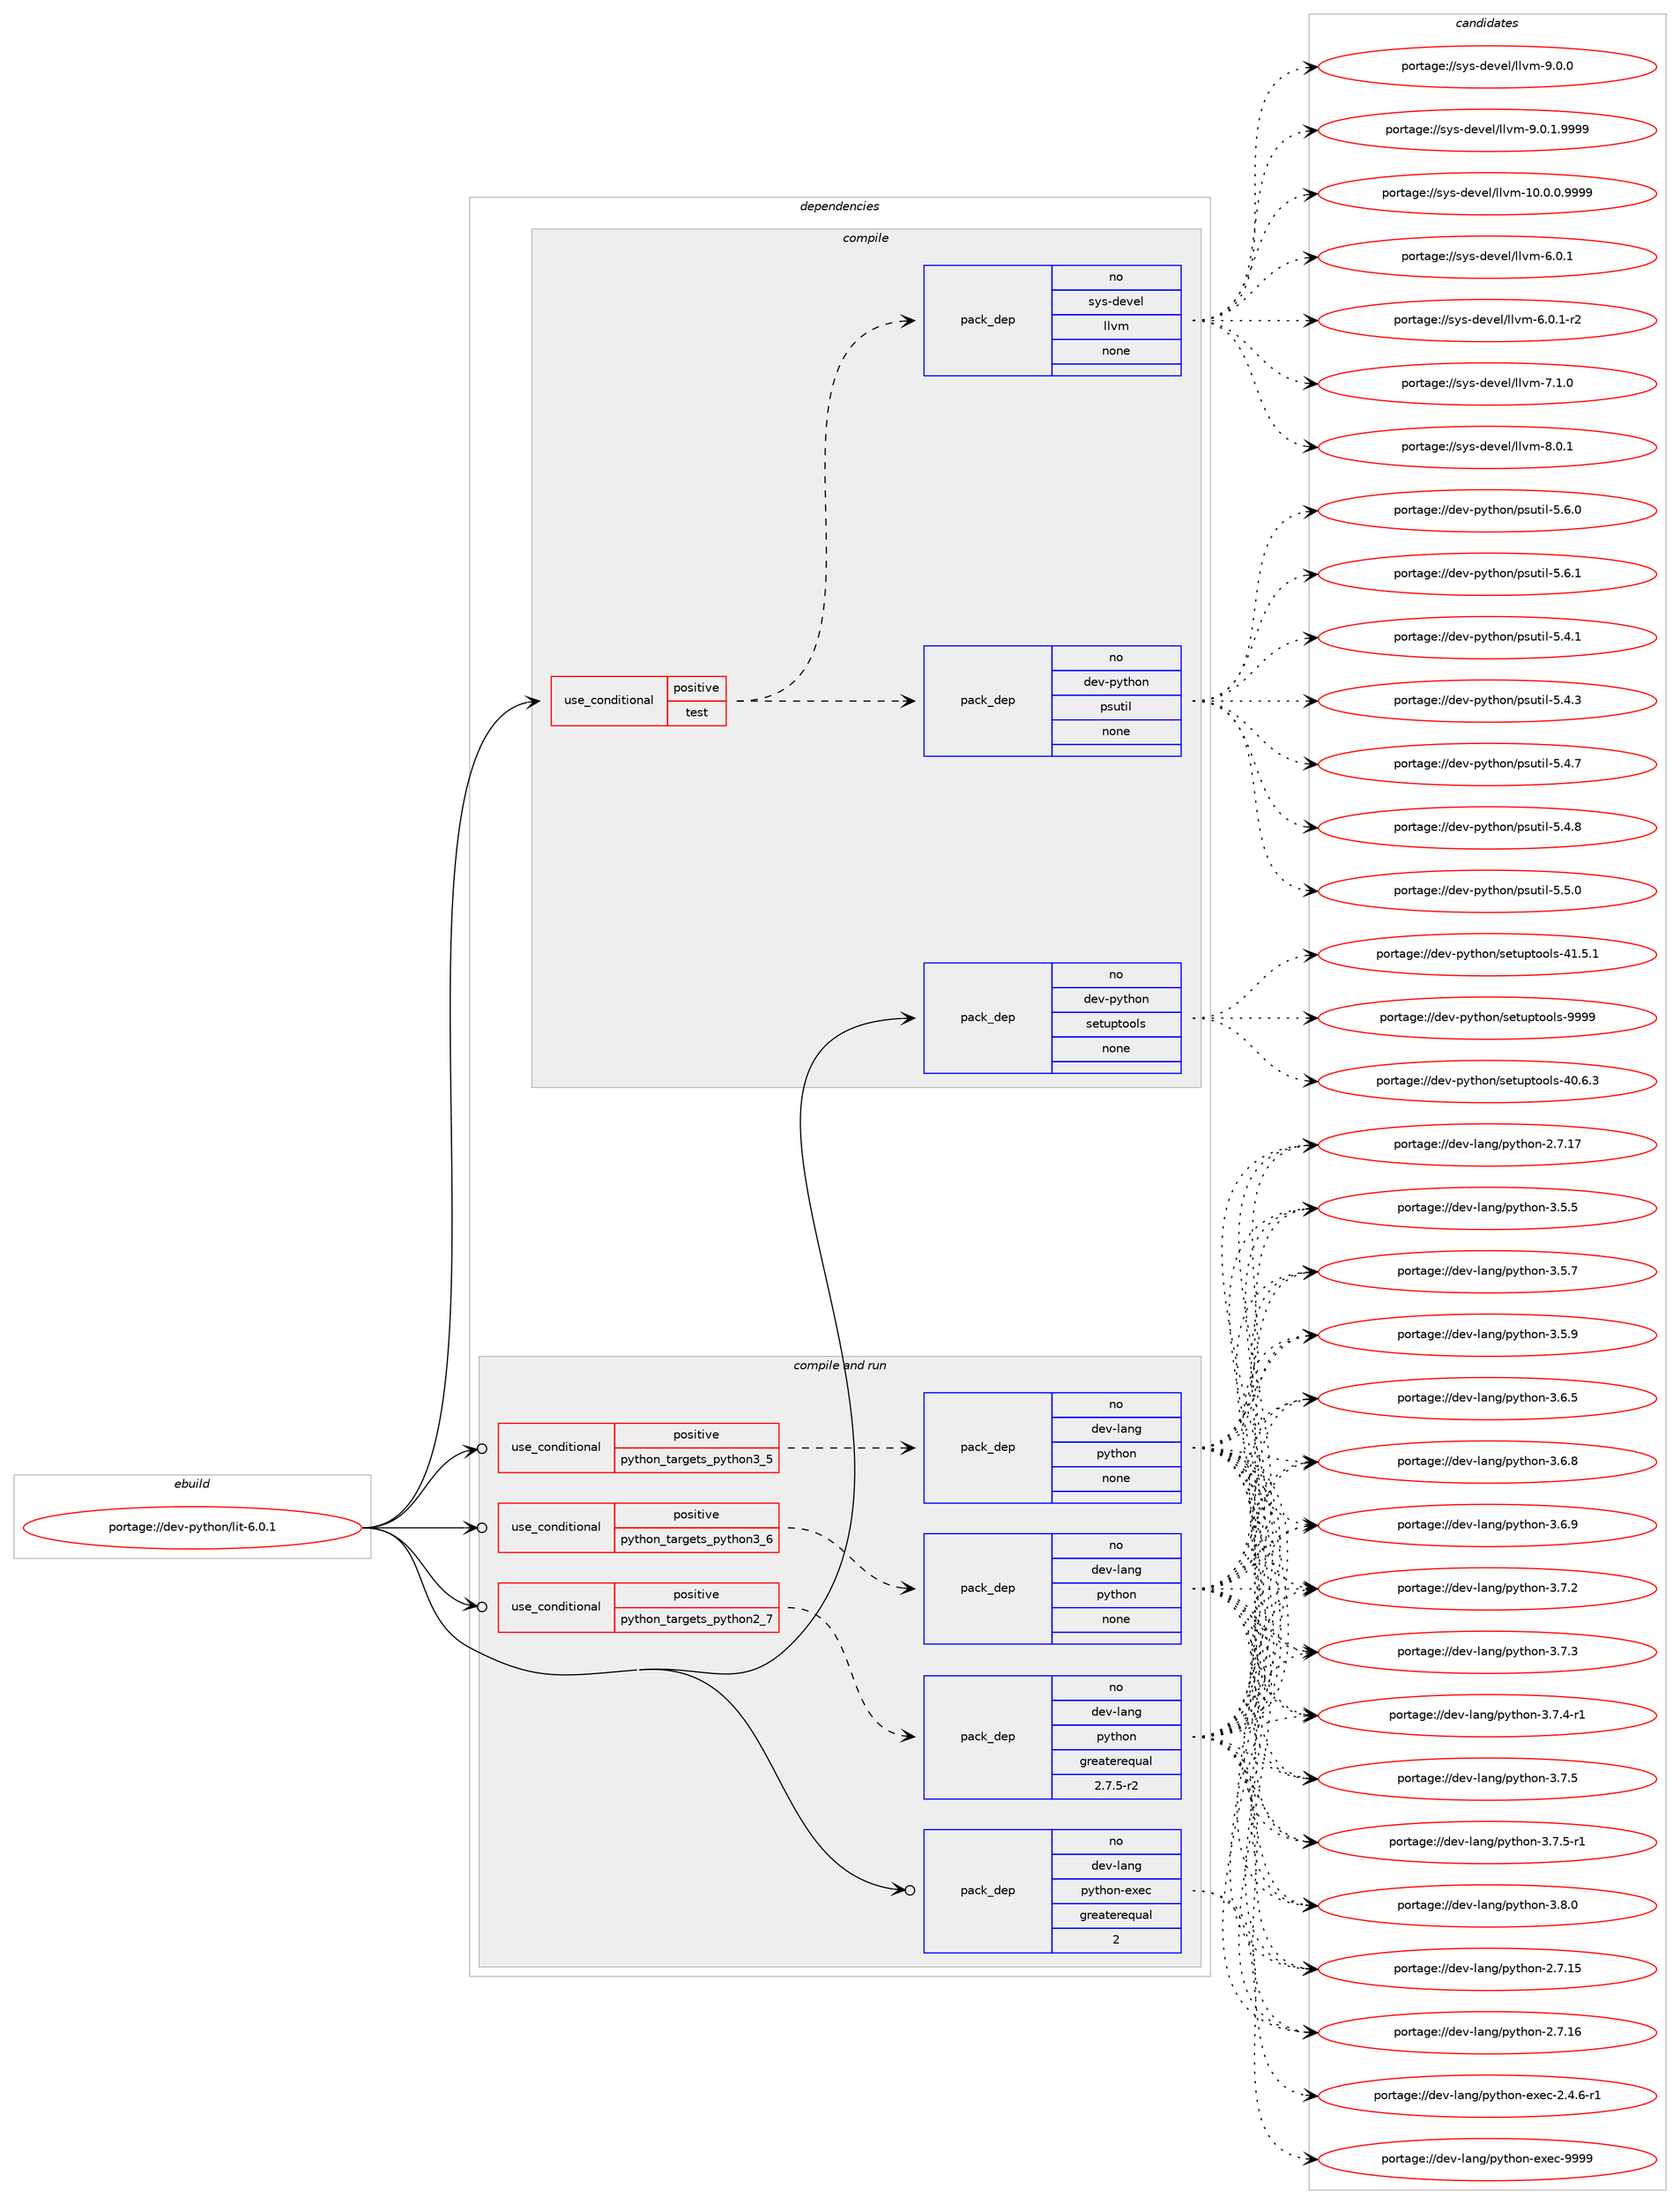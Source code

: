 digraph prolog {

# *************
# Graph options
# *************

newrank=true;
concentrate=true;
compound=true;
graph [rankdir=LR,fontname=Helvetica,fontsize=10,ranksep=1.5];#, ranksep=2.5, nodesep=0.2];
edge  [arrowhead=vee];
node  [fontname=Helvetica,fontsize=10];

# **********
# The ebuild
# **********

subgraph cluster_leftcol {
color=gray;
rank=same;
label=<<i>ebuild</i>>;
id [label="portage://dev-python/lit-6.0.1", color=red, width=4, href="../dev-python/lit-6.0.1.svg"];
}

# ****************
# The dependencies
# ****************

subgraph cluster_midcol {
color=gray;
label=<<i>dependencies</i>>;
subgraph cluster_compile {
fillcolor="#eeeeee";
style=filled;
label=<<i>compile</i>>;
subgraph cond31263 {
dependency147956 [label=<<TABLE BORDER="0" CELLBORDER="1" CELLSPACING="0" CELLPADDING="4"><TR><TD ROWSPAN="3" CELLPADDING="10">use_conditional</TD></TR><TR><TD>positive</TD></TR><TR><TD>test</TD></TR></TABLE>>, shape=none, color=red];
subgraph pack113368 {
dependency147957 [label=<<TABLE BORDER="0" CELLBORDER="1" CELLSPACING="0" CELLPADDING="4" WIDTH="220"><TR><TD ROWSPAN="6" CELLPADDING="30">pack_dep</TD></TR><TR><TD WIDTH="110">no</TD></TR><TR><TD>dev-python</TD></TR><TR><TD>psutil</TD></TR><TR><TD>none</TD></TR><TR><TD></TD></TR></TABLE>>, shape=none, color=blue];
}
dependency147956:e -> dependency147957:w [weight=20,style="dashed",arrowhead="vee"];
subgraph pack113369 {
dependency147958 [label=<<TABLE BORDER="0" CELLBORDER="1" CELLSPACING="0" CELLPADDING="4" WIDTH="220"><TR><TD ROWSPAN="6" CELLPADDING="30">pack_dep</TD></TR><TR><TD WIDTH="110">no</TD></TR><TR><TD>sys-devel</TD></TR><TR><TD>llvm</TD></TR><TR><TD>none</TD></TR><TR><TD></TD></TR></TABLE>>, shape=none, color=blue];
}
dependency147956:e -> dependency147958:w [weight=20,style="dashed",arrowhead="vee"];
}
id:e -> dependency147956:w [weight=20,style="solid",arrowhead="vee"];
subgraph pack113370 {
dependency147959 [label=<<TABLE BORDER="0" CELLBORDER="1" CELLSPACING="0" CELLPADDING="4" WIDTH="220"><TR><TD ROWSPAN="6" CELLPADDING="30">pack_dep</TD></TR><TR><TD WIDTH="110">no</TD></TR><TR><TD>dev-python</TD></TR><TR><TD>setuptools</TD></TR><TR><TD>none</TD></TR><TR><TD></TD></TR></TABLE>>, shape=none, color=blue];
}
id:e -> dependency147959:w [weight=20,style="solid",arrowhead="vee"];
}
subgraph cluster_compileandrun {
fillcolor="#eeeeee";
style=filled;
label=<<i>compile and run</i>>;
subgraph cond31264 {
dependency147960 [label=<<TABLE BORDER="0" CELLBORDER="1" CELLSPACING="0" CELLPADDING="4"><TR><TD ROWSPAN="3" CELLPADDING="10">use_conditional</TD></TR><TR><TD>positive</TD></TR><TR><TD>python_targets_python2_7</TD></TR></TABLE>>, shape=none, color=red];
subgraph pack113371 {
dependency147961 [label=<<TABLE BORDER="0" CELLBORDER="1" CELLSPACING="0" CELLPADDING="4" WIDTH="220"><TR><TD ROWSPAN="6" CELLPADDING="30">pack_dep</TD></TR><TR><TD WIDTH="110">no</TD></TR><TR><TD>dev-lang</TD></TR><TR><TD>python</TD></TR><TR><TD>greaterequal</TD></TR><TR><TD>2.7.5-r2</TD></TR></TABLE>>, shape=none, color=blue];
}
dependency147960:e -> dependency147961:w [weight=20,style="dashed",arrowhead="vee"];
}
id:e -> dependency147960:w [weight=20,style="solid",arrowhead="odotvee"];
subgraph cond31265 {
dependency147962 [label=<<TABLE BORDER="0" CELLBORDER="1" CELLSPACING="0" CELLPADDING="4"><TR><TD ROWSPAN="3" CELLPADDING="10">use_conditional</TD></TR><TR><TD>positive</TD></TR><TR><TD>python_targets_python3_5</TD></TR></TABLE>>, shape=none, color=red];
subgraph pack113372 {
dependency147963 [label=<<TABLE BORDER="0" CELLBORDER="1" CELLSPACING="0" CELLPADDING="4" WIDTH="220"><TR><TD ROWSPAN="6" CELLPADDING="30">pack_dep</TD></TR><TR><TD WIDTH="110">no</TD></TR><TR><TD>dev-lang</TD></TR><TR><TD>python</TD></TR><TR><TD>none</TD></TR><TR><TD></TD></TR></TABLE>>, shape=none, color=blue];
}
dependency147962:e -> dependency147963:w [weight=20,style="dashed",arrowhead="vee"];
}
id:e -> dependency147962:w [weight=20,style="solid",arrowhead="odotvee"];
subgraph cond31266 {
dependency147964 [label=<<TABLE BORDER="0" CELLBORDER="1" CELLSPACING="0" CELLPADDING="4"><TR><TD ROWSPAN="3" CELLPADDING="10">use_conditional</TD></TR><TR><TD>positive</TD></TR><TR><TD>python_targets_python3_6</TD></TR></TABLE>>, shape=none, color=red];
subgraph pack113373 {
dependency147965 [label=<<TABLE BORDER="0" CELLBORDER="1" CELLSPACING="0" CELLPADDING="4" WIDTH="220"><TR><TD ROWSPAN="6" CELLPADDING="30">pack_dep</TD></TR><TR><TD WIDTH="110">no</TD></TR><TR><TD>dev-lang</TD></TR><TR><TD>python</TD></TR><TR><TD>none</TD></TR><TR><TD></TD></TR></TABLE>>, shape=none, color=blue];
}
dependency147964:e -> dependency147965:w [weight=20,style="dashed",arrowhead="vee"];
}
id:e -> dependency147964:w [weight=20,style="solid",arrowhead="odotvee"];
subgraph pack113374 {
dependency147966 [label=<<TABLE BORDER="0" CELLBORDER="1" CELLSPACING="0" CELLPADDING="4" WIDTH="220"><TR><TD ROWSPAN="6" CELLPADDING="30">pack_dep</TD></TR><TR><TD WIDTH="110">no</TD></TR><TR><TD>dev-lang</TD></TR><TR><TD>python-exec</TD></TR><TR><TD>greaterequal</TD></TR><TR><TD>2</TD></TR></TABLE>>, shape=none, color=blue];
}
id:e -> dependency147966:w [weight=20,style="solid",arrowhead="odotvee"];
}
subgraph cluster_run {
fillcolor="#eeeeee";
style=filled;
label=<<i>run</i>>;
}
}

# **************
# The candidates
# **************

subgraph cluster_choices {
rank=same;
color=gray;
label=<<i>candidates</i>>;

subgraph choice113368 {
color=black;
nodesep=1;
choiceportage1001011184511212111610411111047112115117116105108455346524649 [label="portage://dev-python/psutil-5.4.1", color=red, width=4,href="../dev-python/psutil-5.4.1.svg"];
choiceportage1001011184511212111610411111047112115117116105108455346524651 [label="portage://dev-python/psutil-5.4.3", color=red, width=4,href="../dev-python/psutil-5.4.3.svg"];
choiceportage1001011184511212111610411111047112115117116105108455346524655 [label="portage://dev-python/psutil-5.4.7", color=red, width=4,href="../dev-python/psutil-5.4.7.svg"];
choiceportage1001011184511212111610411111047112115117116105108455346524656 [label="portage://dev-python/psutil-5.4.8", color=red, width=4,href="../dev-python/psutil-5.4.8.svg"];
choiceportage1001011184511212111610411111047112115117116105108455346534648 [label="portage://dev-python/psutil-5.5.0", color=red, width=4,href="../dev-python/psutil-5.5.0.svg"];
choiceportage1001011184511212111610411111047112115117116105108455346544648 [label="portage://dev-python/psutil-5.6.0", color=red, width=4,href="../dev-python/psutil-5.6.0.svg"];
choiceportage1001011184511212111610411111047112115117116105108455346544649 [label="portage://dev-python/psutil-5.6.1", color=red, width=4,href="../dev-python/psutil-5.6.1.svg"];
dependency147957:e -> choiceportage1001011184511212111610411111047112115117116105108455346524649:w [style=dotted,weight="100"];
dependency147957:e -> choiceportage1001011184511212111610411111047112115117116105108455346524651:w [style=dotted,weight="100"];
dependency147957:e -> choiceportage1001011184511212111610411111047112115117116105108455346524655:w [style=dotted,weight="100"];
dependency147957:e -> choiceportage1001011184511212111610411111047112115117116105108455346524656:w [style=dotted,weight="100"];
dependency147957:e -> choiceportage1001011184511212111610411111047112115117116105108455346534648:w [style=dotted,weight="100"];
dependency147957:e -> choiceportage1001011184511212111610411111047112115117116105108455346544648:w [style=dotted,weight="100"];
dependency147957:e -> choiceportage1001011184511212111610411111047112115117116105108455346544649:w [style=dotted,weight="100"];
}
subgraph choice113369 {
color=black;
nodesep=1;
choiceportage1151211154510010111810110847108108118109454948464846484657575757 [label="portage://sys-devel/llvm-10.0.0.9999", color=red, width=4,href="../sys-devel/llvm-10.0.0.9999.svg"];
choiceportage1151211154510010111810110847108108118109455446484649 [label="portage://sys-devel/llvm-6.0.1", color=red, width=4,href="../sys-devel/llvm-6.0.1.svg"];
choiceportage11512111545100101118101108471081081181094554464846494511450 [label="portage://sys-devel/llvm-6.0.1-r2", color=red, width=4,href="../sys-devel/llvm-6.0.1-r2.svg"];
choiceportage1151211154510010111810110847108108118109455546494648 [label="portage://sys-devel/llvm-7.1.0", color=red, width=4,href="../sys-devel/llvm-7.1.0.svg"];
choiceportage1151211154510010111810110847108108118109455646484649 [label="portage://sys-devel/llvm-8.0.1", color=red, width=4,href="../sys-devel/llvm-8.0.1.svg"];
choiceportage1151211154510010111810110847108108118109455746484648 [label="portage://sys-devel/llvm-9.0.0", color=red, width=4,href="../sys-devel/llvm-9.0.0.svg"];
choiceportage11512111545100101118101108471081081181094557464846494657575757 [label="portage://sys-devel/llvm-9.0.1.9999", color=red, width=4,href="../sys-devel/llvm-9.0.1.9999.svg"];
dependency147958:e -> choiceportage1151211154510010111810110847108108118109454948464846484657575757:w [style=dotted,weight="100"];
dependency147958:e -> choiceportage1151211154510010111810110847108108118109455446484649:w [style=dotted,weight="100"];
dependency147958:e -> choiceportage11512111545100101118101108471081081181094554464846494511450:w [style=dotted,weight="100"];
dependency147958:e -> choiceportage1151211154510010111810110847108108118109455546494648:w [style=dotted,weight="100"];
dependency147958:e -> choiceportage1151211154510010111810110847108108118109455646484649:w [style=dotted,weight="100"];
dependency147958:e -> choiceportage1151211154510010111810110847108108118109455746484648:w [style=dotted,weight="100"];
dependency147958:e -> choiceportage11512111545100101118101108471081081181094557464846494657575757:w [style=dotted,weight="100"];
}
subgraph choice113370 {
color=black;
nodesep=1;
choiceportage100101118451121211161041111104711510111611711211611111110811545524846544651 [label="portage://dev-python/setuptools-40.6.3", color=red, width=4,href="../dev-python/setuptools-40.6.3.svg"];
choiceportage100101118451121211161041111104711510111611711211611111110811545524946534649 [label="portage://dev-python/setuptools-41.5.1", color=red, width=4,href="../dev-python/setuptools-41.5.1.svg"];
choiceportage10010111845112121116104111110471151011161171121161111111081154557575757 [label="portage://dev-python/setuptools-9999", color=red, width=4,href="../dev-python/setuptools-9999.svg"];
dependency147959:e -> choiceportage100101118451121211161041111104711510111611711211611111110811545524846544651:w [style=dotted,weight="100"];
dependency147959:e -> choiceportage100101118451121211161041111104711510111611711211611111110811545524946534649:w [style=dotted,weight="100"];
dependency147959:e -> choiceportage10010111845112121116104111110471151011161171121161111111081154557575757:w [style=dotted,weight="100"];
}
subgraph choice113371 {
color=black;
nodesep=1;
choiceportage10010111845108971101034711212111610411111045504655464953 [label="portage://dev-lang/python-2.7.15", color=red, width=4,href="../dev-lang/python-2.7.15.svg"];
choiceportage10010111845108971101034711212111610411111045504655464954 [label="portage://dev-lang/python-2.7.16", color=red, width=4,href="../dev-lang/python-2.7.16.svg"];
choiceportage10010111845108971101034711212111610411111045504655464955 [label="portage://dev-lang/python-2.7.17", color=red, width=4,href="../dev-lang/python-2.7.17.svg"];
choiceportage100101118451089711010347112121116104111110455146534653 [label="portage://dev-lang/python-3.5.5", color=red, width=4,href="../dev-lang/python-3.5.5.svg"];
choiceportage100101118451089711010347112121116104111110455146534655 [label="portage://dev-lang/python-3.5.7", color=red, width=4,href="../dev-lang/python-3.5.7.svg"];
choiceportage100101118451089711010347112121116104111110455146534657 [label="portage://dev-lang/python-3.5.9", color=red, width=4,href="../dev-lang/python-3.5.9.svg"];
choiceportage100101118451089711010347112121116104111110455146544653 [label="portage://dev-lang/python-3.6.5", color=red, width=4,href="../dev-lang/python-3.6.5.svg"];
choiceportage100101118451089711010347112121116104111110455146544656 [label="portage://dev-lang/python-3.6.8", color=red, width=4,href="../dev-lang/python-3.6.8.svg"];
choiceportage100101118451089711010347112121116104111110455146544657 [label="portage://dev-lang/python-3.6.9", color=red, width=4,href="../dev-lang/python-3.6.9.svg"];
choiceportage100101118451089711010347112121116104111110455146554650 [label="portage://dev-lang/python-3.7.2", color=red, width=4,href="../dev-lang/python-3.7.2.svg"];
choiceportage100101118451089711010347112121116104111110455146554651 [label="portage://dev-lang/python-3.7.3", color=red, width=4,href="../dev-lang/python-3.7.3.svg"];
choiceportage1001011184510897110103471121211161041111104551465546524511449 [label="portage://dev-lang/python-3.7.4-r1", color=red, width=4,href="../dev-lang/python-3.7.4-r1.svg"];
choiceportage100101118451089711010347112121116104111110455146554653 [label="portage://dev-lang/python-3.7.5", color=red, width=4,href="../dev-lang/python-3.7.5.svg"];
choiceportage1001011184510897110103471121211161041111104551465546534511449 [label="portage://dev-lang/python-3.7.5-r1", color=red, width=4,href="../dev-lang/python-3.7.5-r1.svg"];
choiceportage100101118451089711010347112121116104111110455146564648 [label="portage://dev-lang/python-3.8.0", color=red, width=4,href="../dev-lang/python-3.8.0.svg"];
dependency147961:e -> choiceportage10010111845108971101034711212111610411111045504655464953:w [style=dotted,weight="100"];
dependency147961:e -> choiceportage10010111845108971101034711212111610411111045504655464954:w [style=dotted,weight="100"];
dependency147961:e -> choiceportage10010111845108971101034711212111610411111045504655464955:w [style=dotted,weight="100"];
dependency147961:e -> choiceportage100101118451089711010347112121116104111110455146534653:w [style=dotted,weight="100"];
dependency147961:e -> choiceportage100101118451089711010347112121116104111110455146534655:w [style=dotted,weight="100"];
dependency147961:e -> choiceportage100101118451089711010347112121116104111110455146534657:w [style=dotted,weight="100"];
dependency147961:e -> choiceportage100101118451089711010347112121116104111110455146544653:w [style=dotted,weight="100"];
dependency147961:e -> choiceportage100101118451089711010347112121116104111110455146544656:w [style=dotted,weight="100"];
dependency147961:e -> choiceportage100101118451089711010347112121116104111110455146544657:w [style=dotted,weight="100"];
dependency147961:e -> choiceportage100101118451089711010347112121116104111110455146554650:w [style=dotted,weight="100"];
dependency147961:e -> choiceportage100101118451089711010347112121116104111110455146554651:w [style=dotted,weight="100"];
dependency147961:e -> choiceportage1001011184510897110103471121211161041111104551465546524511449:w [style=dotted,weight="100"];
dependency147961:e -> choiceportage100101118451089711010347112121116104111110455146554653:w [style=dotted,weight="100"];
dependency147961:e -> choiceportage1001011184510897110103471121211161041111104551465546534511449:w [style=dotted,weight="100"];
dependency147961:e -> choiceportage100101118451089711010347112121116104111110455146564648:w [style=dotted,weight="100"];
}
subgraph choice113372 {
color=black;
nodesep=1;
choiceportage10010111845108971101034711212111610411111045504655464953 [label="portage://dev-lang/python-2.7.15", color=red, width=4,href="../dev-lang/python-2.7.15.svg"];
choiceportage10010111845108971101034711212111610411111045504655464954 [label="portage://dev-lang/python-2.7.16", color=red, width=4,href="../dev-lang/python-2.7.16.svg"];
choiceportage10010111845108971101034711212111610411111045504655464955 [label="portage://dev-lang/python-2.7.17", color=red, width=4,href="../dev-lang/python-2.7.17.svg"];
choiceportage100101118451089711010347112121116104111110455146534653 [label="portage://dev-lang/python-3.5.5", color=red, width=4,href="../dev-lang/python-3.5.5.svg"];
choiceportage100101118451089711010347112121116104111110455146534655 [label="portage://dev-lang/python-3.5.7", color=red, width=4,href="../dev-lang/python-3.5.7.svg"];
choiceportage100101118451089711010347112121116104111110455146534657 [label="portage://dev-lang/python-3.5.9", color=red, width=4,href="../dev-lang/python-3.5.9.svg"];
choiceportage100101118451089711010347112121116104111110455146544653 [label="portage://dev-lang/python-3.6.5", color=red, width=4,href="../dev-lang/python-3.6.5.svg"];
choiceportage100101118451089711010347112121116104111110455146544656 [label="portage://dev-lang/python-3.6.8", color=red, width=4,href="../dev-lang/python-3.6.8.svg"];
choiceportage100101118451089711010347112121116104111110455146544657 [label="portage://dev-lang/python-3.6.9", color=red, width=4,href="../dev-lang/python-3.6.9.svg"];
choiceportage100101118451089711010347112121116104111110455146554650 [label="portage://dev-lang/python-3.7.2", color=red, width=4,href="../dev-lang/python-3.7.2.svg"];
choiceportage100101118451089711010347112121116104111110455146554651 [label="portage://dev-lang/python-3.7.3", color=red, width=4,href="../dev-lang/python-3.7.3.svg"];
choiceportage1001011184510897110103471121211161041111104551465546524511449 [label="portage://dev-lang/python-3.7.4-r1", color=red, width=4,href="../dev-lang/python-3.7.4-r1.svg"];
choiceportage100101118451089711010347112121116104111110455146554653 [label="portage://dev-lang/python-3.7.5", color=red, width=4,href="../dev-lang/python-3.7.5.svg"];
choiceportage1001011184510897110103471121211161041111104551465546534511449 [label="portage://dev-lang/python-3.7.5-r1", color=red, width=4,href="../dev-lang/python-3.7.5-r1.svg"];
choiceportage100101118451089711010347112121116104111110455146564648 [label="portage://dev-lang/python-3.8.0", color=red, width=4,href="../dev-lang/python-3.8.0.svg"];
dependency147963:e -> choiceportage10010111845108971101034711212111610411111045504655464953:w [style=dotted,weight="100"];
dependency147963:e -> choiceportage10010111845108971101034711212111610411111045504655464954:w [style=dotted,weight="100"];
dependency147963:e -> choiceportage10010111845108971101034711212111610411111045504655464955:w [style=dotted,weight="100"];
dependency147963:e -> choiceportage100101118451089711010347112121116104111110455146534653:w [style=dotted,weight="100"];
dependency147963:e -> choiceportage100101118451089711010347112121116104111110455146534655:w [style=dotted,weight="100"];
dependency147963:e -> choiceportage100101118451089711010347112121116104111110455146534657:w [style=dotted,weight="100"];
dependency147963:e -> choiceportage100101118451089711010347112121116104111110455146544653:w [style=dotted,weight="100"];
dependency147963:e -> choiceportage100101118451089711010347112121116104111110455146544656:w [style=dotted,weight="100"];
dependency147963:e -> choiceportage100101118451089711010347112121116104111110455146544657:w [style=dotted,weight="100"];
dependency147963:e -> choiceportage100101118451089711010347112121116104111110455146554650:w [style=dotted,weight="100"];
dependency147963:e -> choiceportage100101118451089711010347112121116104111110455146554651:w [style=dotted,weight="100"];
dependency147963:e -> choiceportage1001011184510897110103471121211161041111104551465546524511449:w [style=dotted,weight="100"];
dependency147963:e -> choiceportage100101118451089711010347112121116104111110455146554653:w [style=dotted,weight="100"];
dependency147963:e -> choiceportage1001011184510897110103471121211161041111104551465546534511449:w [style=dotted,weight="100"];
dependency147963:e -> choiceportage100101118451089711010347112121116104111110455146564648:w [style=dotted,weight="100"];
}
subgraph choice113373 {
color=black;
nodesep=1;
choiceportage10010111845108971101034711212111610411111045504655464953 [label="portage://dev-lang/python-2.7.15", color=red, width=4,href="../dev-lang/python-2.7.15.svg"];
choiceportage10010111845108971101034711212111610411111045504655464954 [label="portage://dev-lang/python-2.7.16", color=red, width=4,href="../dev-lang/python-2.7.16.svg"];
choiceportage10010111845108971101034711212111610411111045504655464955 [label="portage://dev-lang/python-2.7.17", color=red, width=4,href="../dev-lang/python-2.7.17.svg"];
choiceportage100101118451089711010347112121116104111110455146534653 [label="portage://dev-lang/python-3.5.5", color=red, width=4,href="../dev-lang/python-3.5.5.svg"];
choiceportage100101118451089711010347112121116104111110455146534655 [label="portage://dev-lang/python-3.5.7", color=red, width=4,href="../dev-lang/python-3.5.7.svg"];
choiceportage100101118451089711010347112121116104111110455146534657 [label="portage://dev-lang/python-3.5.9", color=red, width=4,href="../dev-lang/python-3.5.9.svg"];
choiceportage100101118451089711010347112121116104111110455146544653 [label="portage://dev-lang/python-3.6.5", color=red, width=4,href="../dev-lang/python-3.6.5.svg"];
choiceportage100101118451089711010347112121116104111110455146544656 [label="portage://dev-lang/python-3.6.8", color=red, width=4,href="../dev-lang/python-3.6.8.svg"];
choiceportage100101118451089711010347112121116104111110455146544657 [label="portage://dev-lang/python-3.6.9", color=red, width=4,href="../dev-lang/python-3.6.9.svg"];
choiceportage100101118451089711010347112121116104111110455146554650 [label="portage://dev-lang/python-3.7.2", color=red, width=4,href="../dev-lang/python-3.7.2.svg"];
choiceportage100101118451089711010347112121116104111110455146554651 [label="portage://dev-lang/python-3.7.3", color=red, width=4,href="../dev-lang/python-3.7.3.svg"];
choiceportage1001011184510897110103471121211161041111104551465546524511449 [label="portage://dev-lang/python-3.7.4-r1", color=red, width=4,href="../dev-lang/python-3.7.4-r1.svg"];
choiceportage100101118451089711010347112121116104111110455146554653 [label="portage://dev-lang/python-3.7.5", color=red, width=4,href="../dev-lang/python-3.7.5.svg"];
choiceportage1001011184510897110103471121211161041111104551465546534511449 [label="portage://dev-lang/python-3.7.5-r1", color=red, width=4,href="../dev-lang/python-3.7.5-r1.svg"];
choiceportage100101118451089711010347112121116104111110455146564648 [label="portage://dev-lang/python-3.8.0", color=red, width=4,href="../dev-lang/python-3.8.0.svg"];
dependency147965:e -> choiceportage10010111845108971101034711212111610411111045504655464953:w [style=dotted,weight="100"];
dependency147965:e -> choiceportage10010111845108971101034711212111610411111045504655464954:w [style=dotted,weight="100"];
dependency147965:e -> choiceportage10010111845108971101034711212111610411111045504655464955:w [style=dotted,weight="100"];
dependency147965:e -> choiceportage100101118451089711010347112121116104111110455146534653:w [style=dotted,weight="100"];
dependency147965:e -> choiceportage100101118451089711010347112121116104111110455146534655:w [style=dotted,weight="100"];
dependency147965:e -> choiceportage100101118451089711010347112121116104111110455146534657:w [style=dotted,weight="100"];
dependency147965:e -> choiceportage100101118451089711010347112121116104111110455146544653:w [style=dotted,weight="100"];
dependency147965:e -> choiceportage100101118451089711010347112121116104111110455146544656:w [style=dotted,weight="100"];
dependency147965:e -> choiceportage100101118451089711010347112121116104111110455146544657:w [style=dotted,weight="100"];
dependency147965:e -> choiceportage100101118451089711010347112121116104111110455146554650:w [style=dotted,weight="100"];
dependency147965:e -> choiceportage100101118451089711010347112121116104111110455146554651:w [style=dotted,weight="100"];
dependency147965:e -> choiceportage1001011184510897110103471121211161041111104551465546524511449:w [style=dotted,weight="100"];
dependency147965:e -> choiceportage100101118451089711010347112121116104111110455146554653:w [style=dotted,weight="100"];
dependency147965:e -> choiceportage1001011184510897110103471121211161041111104551465546534511449:w [style=dotted,weight="100"];
dependency147965:e -> choiceportage100101118451089711010347112121116104111110455146564648:w [style=dotted,weight="100"];
}
subgraph choice113374 {
color=black;
nodesep=1;
choiceportage10010111845108971101034711212111610411111045101120101994550465246544511449 [label="portage://dev-lang/python-exec-2.4.6-r1", color=red, width=4,href="../dev-lang/python-exec-2.4.6-r1.svg"];
choiceportage10010111845108971101034711212111610411111045101120101994557575757 [label="portage://dev-lang/python-exec-9999", color=red, width=4,href="../dev-lang/python-exec-9999.svg"];
dependency147966:e -> choiceportage10010111845108971101034711212111610411111045101120101994550465246544511449:w [style=dotted,weight="100"];
dependency147966:e -> choiceportage10010111845108971101034711212111610411111045101120101994557575757:w [style=dotted,weight="100"];
}
}

}
